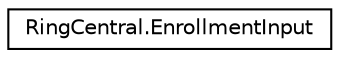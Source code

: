 digraph "Graphical Class Hierarchy"
{
 // LATEX_PDF_SIZE
  edge [fontname="Helvetica",fontsize="10",labelfontname="Helvetica",labelfontsize="10"];
  node [fontname="Helvetica",fontsize="10",shape=record];
  rankdir="LR";
  Node0 [label="RingCentral.EnrollmentInput",height=0.2,width=0.4,color="black", fillcolor="white", style="filled",URL="$classRingCentral_1_1EnrollmentInput.html",tooltip=" "];
}
